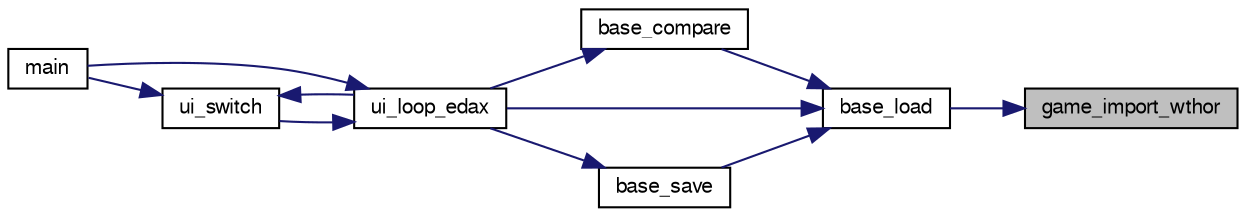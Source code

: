 digraph "game_import_wthor"
{
 // LATEX_PDF_SIZE
  bgcolor="transparent";
  edge [fontname="FreeSans",fontsize="10",labelfontname="FreeSans",labelfontsize="10"];
  node [fontname="FreeSans",fontsize="10",shape=record];
  rankdir="RL";
  Node1 [label="game_import_wthor",height=0.2,width=0.4,color="black", fillcolor="grey75", style="filled", fontcolor="black",tooltip="Read a game from a Wthor file."];
  Node1 -> Node2 [dir="back",color="midnightblue",fontsize="10",style="solid",fontname="FreeSans"];
  Node2 [label="base_load",height=0.2,width=0.4,color="black",URL="$base_8c.html#a1876c3720c6e985379d9d8859aad622a",tooltip="Load a game database."];
  Node2 -> Node3 [dir="back",color="midnightblue",fontsize="10",style="solid",fontname="FreeSans"];
  Node3 [label="base_compare",height=0.2,width=0.4,color="black",URL="$base_8c.html#af17bb56204f19789eb51ab2a2ca1ec5f",tooltip="Base Compare."];
  Node3 -> Node4 [dir="back",color="midnightblue",fontsize="10",style="solid",fontname="FreeSans"];
  Node4 [label="ui_loop_edax",height=0.2,width=0.4,color="black",URL="$edax_8c.html#a2354b96c7688bae32bedb6203d672f50",tooltip="Loop event."];
  Node4 -> Node5 [dir="back",color="midnightblue",fontsize="10",style="solid",fontname="FreeSans"];
  Node5 [label="main",height=0.2,width=0.4,color="black",URL="$main_8c.html#a3c04138a5bfe5d72780bb7e82a18e627",tooltip="edax main function."];
  Node4 -> Node6 [dir="back",color="midnightblue",fontsize="10",style="solid",fontname="FreeSans"];
  Node6 [label="ui_switch",height=0.2,width=0.4,color="black",URL="$ui_8c.html#a4234d6b0fd690186ef0ec2fc2eba2d4d",tooltip="Switch between different User Interface."];
  Node6 -> Node5 [dir="back",color="midnightblue",fontsize="10",style="solid",fontname="FreeSans"];
  Node6 -> Node4 [dir="back",color="midnightblue",fontsize="10",style="solid",fontname="FreeSans"];
  Node2 -> Node7 [dir="back",color="midnightblue",fontsize="10",style="solid",fontname="FreeSans"];
  Node7 [label="base_save",height=0.2,width=0.4,color="black",URL="$base_8c.html#a290adf2a96f38b6d37874b1486027ec8",tooltip="Save a game database."];
  Node7 -> Node4 [dir="back",color="midnightblue",fontsize="10",style="solid",fontname="FreeSans"];
  Node2 -> Node4 [dir="back",color="midnightblue",fontsize="10",style="solid",fontname="FreeSans"];
}
